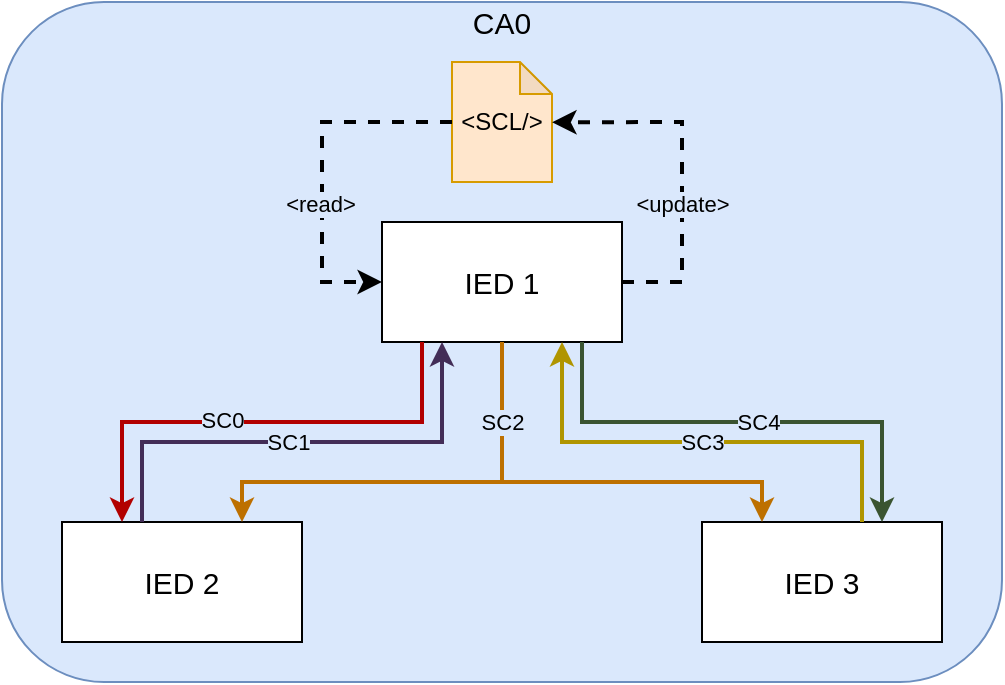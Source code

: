 <mxfile version="22.0.3" type="device">
  <diagram name="Page-1" id="y00IIp2UoIGJt-cBX9Gs">
    <mxGraphModel dx="819" dy="566" grid="1" gridSize="10" guides="1" tooltips="1" connect="1" arrows="1" fold="1" page="1" pageScale="1" pageWidth="850" pageHeight="1100" math="0" shadow="0">
      <root>
        <mxCell id="0" />
        <mxCell id="1" parent="0" />
        <mxCell id="46F2LjygqZksvKKxGrWp-1" value="" style="rounded=1;whiteSpace=wrap;html=1;fillColor=#dae8fc;strokeColor=#6c8ebf;" parent="1" vertex="1">
          <mxGeometry x="130" y="110" width="500" height="340" as="geometry" />
        </mxCell>
        <mxCell id="dyNGf72tT08rk5f2-HMs-1" value="&lt;font style=&quot;font-size: 15px;&quot;&gt;IED 1&lt;/font&gt;" style="rounded=0;whiteSpace=wrap;html=1;" parent="1" vertex="1">
          <mxGeometry x="320" y="220" width="120" height="60" as="geometry" />
        </mxCell>
        <mxCell id="dyNGf72tT08rk5f2-HMs-2" value="&amp;lt;SCL/&amp;gt;" style="shape=note;whiteSpace=wrap;html=1;backgroundOutline=1;darkOpacity=0.05;size=16;fillColor=#ffe6cc;strokeColor=#d79b00;" parent="1" vertex="1">
          <mxGeometry x="355" y="140" width="50" height="60" as="geometry" />
        </mxCell>
        <mxCell id="dyNGf72tT08rk5f2-HMs-3" value="" style="endArrow=classic;html=1;rounded=0;exitX=1;exitY=0.5;exitDx=0;exitDy=0;entryX=1.001;entryY=0.503;entryDx=0;entryDy=0;entryPerimeter=0;strokeWidth=2;dashed=1;" parent="1" source="dyNGf72tT08rk5f2-HMs-1" target="dyNGf72tT08rk5f2-HMs-2" edge="1">
          <mxGeometry width="50" height="50" relative="1" as="geometry">
            <mxPoint x="500" y="250" as="sourcePoint" />
            <mxPoint x="410" y="170" as="targetPoint" />
            <Array as="points">
              <mxPoint x="470" y="250" />
              <mxPoint x="470" y="170" />
            </Array>
          </mxGeometry>
        </mxCell>
        <mxCell id="dyNGf72tT08rk5f2-HMs-20" value="&amp;lt;update&amp;gt;" style="edgeLabel;html=1;align=center;verticalAlign=middle;resizable=0;points=[];labelBackgroundColor=#DAE8FC;" parent="dyNGf72tT08rk5f2-HMs-3" vertex="1" connectable="0">
          <mxGeometry x="-0.352" relative="1" as="geometry">
            <mxPoint y="-13" as="offset" />
          </mxGeometry>
        </mxCell>
        <mxCell id="dyNGf72tT08rk5f2-HMs-4" value="" style="endArrow=classic;html=1;rounded=0;entryX=0;entryY=0.5;entryDx=0;entryDy=0;strokeWidth=2;dashed=1;" parent="1" target="dyNGf72tT08rk5f2-HMs-1" edge="1">
          <mxGeometry width="50" height="50" relative="1" as="geometry">
            <mxPoint x="355" y="169.98" as="sourcePoint" />
            <mxPoint x="255" y="169.98" as="targetPoint" />
            <Array as="points">
              <mxPoint x="290" y="170" />
              <mxPoint x="290" y="250" />
            </Array>
          </mxGeometry>
        </mxCell>
        <mxCell id="dyNGf72tT08rk5f2-HMs-21" value="&amp;lt;read&amp;gt;" style="edgeLabel;html=1;align=center;verticalAlign=middle;resizable=0;points=[];labelBackgroundColor=#DAE8FC;" parent="dyNGf72tT08rk5f2-HMs-4" vertex="1" connectable="0">
          <mxGeometry x="0.147" y="-1" relative="1" as="geometry">
            <mxPoint y="5" as="offset" />
          </mxGeometry>
        </mxCell>
        <mxCell id="dyNGf72tT08rk5f2-HMs-5" value="&lt;font style=&quot;font-size: 15px;&quot;&gt;IED 2&lt;/font&gt;" style="rounded=0;whiteSpace=wrap;html=1;" parent="1" vertex="1">
          <mxGeometry x="160" y="370" width="120" height="60" as="geometry" />
        </mxCell>
        <mxCell id="dyNGf72tT08rk5f2-HMs-6" value="&lt;font style=&quot;font-size: 15px;&quot;&gt;IED 3&lt;/font&gt;" style="rounded=0;whiteSpace=wrap;html=1;" parent="1" vertex="1">
          <mxGeometry x="480" y="370" width="120" height="60" as="geometry" />
        </mxCell>
        <mxCell id="dyNGf72tT08rk5f2-HMs-7" value="" style="endArrow=classic;html=1;rounded=0;fillColor=#e51400;strokeColor=#B20000;strokeWidth=2;" parent="1" edge="1">
          <mxGeometry width="50" height="50" relative="1" as="geometry">
            <mxPoint x="340" y="280" as="sourcePoint" />
            <mxPoint x="190" y="370" as="targetPoint" />
            <Array as="points">
              <mxPoint x="340" y="320" />
              <mxPoint x="190" y="320" />
            </Array>
          </mxGeometry>
        </mxCell>
        <mxCell id="dyNGf72tT08rk5f2-HMs-9" value="SC0" style="edgeLabel;html=1;align=center;verticalAlign=middle;resizable=0;points=[];labelBackgroundColor=#DAE8FC;" parent="dyNGf72tT08rk5f2-HMs-7" vertex="1" connectable="0">
          <mxGeometry x="-0.0" y="-1" relative="1" as="geometry">
            <mxPoint x="-20" as="offset" />
          </mxGeometry>
        </mxCell>
        <mxCell id="dyNGf72tT08rk5f2-HMs-8" value="" style="endArrow=none;html=1;rounded=0;endFill=0;startArrow=classic;startFill=1;fillColor=#76608a;strokeColor=#432D57;strokeWidth=2;" parent="1" edge="1">
          <mxGeometry width="50" height="50" relative="1" as="geometry">
            <mxPoint x="350" y="280" as="sourcePoint" />
            <mxPoint x="200" y="370" as="targetPoint" />
            <Array as="points">
              <mxPoint x="350" y="330" />
              <mxPoint x="200" y="330" />
            </Array>
          </mxGeometry>
        </mxCell>
        <mxCell id="dyNGf72tT08rk5f2-HMs-10" value="SC1" style="edgeLabel;html=1;align=center;verticalAlign=middle;resizable=0;points=[];labelBackgroundColor=#DAE8FC;" parent="dyNGf72tT08rk5f2-HMs-8" vertex="1" connectable="0">
          <mxGeometry x="0.063" relative="1" as="geometry">
            <mxPoint as="offset" />
          </mxGeometry>
        </mxCell>
        <mxCell id="dyNGf72tT08rk5f2-HMs-11" value="" style="endArrow=classic;html=1;rounded=0;fillColor=#f0a30a;strokeColor=#BD7000;strokeWidth=2;" parent="1" edge="1">
          <mxGeometry width="50" height="50" relative="1" as="geometry">
            <mxPoint x="380" y="280" as="sourcePoint" />
            <mxPoint x="510" y="370" as="targetPoint" />
            <Array as="points">
              <mxPoint x="380" y="350" />
              <mxPoint x="510" y="350" />
            </Array>
          </mxGeometry>
        </mxCell>
        <mxCell id="dyNGf72tT08rk5f2-HMs-13" value="SC2" style="edgeLabel;html=1;align=center;verticalAlign=middle;resizable=0;points=[];labelBackgroundColor=#DAE8FC;" parent="dyNGf72tT08rk5f2-HMs-11" vertex="1" connectable="0">
          <mxGeometry x="-0.48" relative="1" as="geometry">
            <mxPoint y="-17" as="offset" />
          </mxGeometry>
        </mxCell>
        <mxCell id="dyNGf72tT08rk5f2-HMs-12" value="" style="endArrow=classic;html=1;rounded=0;fillColor=#f0a30a;strokeColor=#BD7000;strokeWidth=2;" parent="1" edge="1">
          <mxGeometry width="50" height="50" relative="1" as="geometry">
            <mxPoint x="380" y="350" as="sourcePoint" />
            <mxPoint x="250" y="370" as="targetPoint" />
            <Array as="points">
              <mxPoint x="250" y="350" />
            </Array>
          </mxGeometry>
        </mxCell>
        <mxCell id="dyNGf72tT08rk5f2-HMs-14" value="" style="endArrow=classic;html=1;rounded=0;fillColor=#e3c800;strokeColor=#B09500;strokeWidth=2;" parent="1" edge="1">
          <mxGeometry width="50" height="50" relative="1" as="geometry">
            <mxPoint x="560" y="370" as="sourcePoint" />
            <mxPoint x="410" y="280" as="targetPoint" />
            <Array as="points">
              <mxPoint x="560" y="330" />
              <mxPoint x="410" y="330" />
            </Array>
          </mxGeometry>
        </mxCell>
        <mxCell id="dyNGf72tT08rk5f2-HMs-18" value="SC3" style="edgeLabel;html=1;align=center;verticalAlign=middle;resizable=0;points=[];labelBackgroundColor=#DAE8FC;" parent="dyNGf72tT08rk5f2-HMs-14" vertex="1" connectable="0">
          <mxGeometry x="0.004" relative="1" as="geometry">
            <mxPoint as="offset" />
          </mxGeometry>
        </mxCell>
        <mxCell id="dyNGf72tT08rk5f2-HMs-16" value="" style="endArrow=none;html=1;rounded=0;endFill=0;startArrow=classic;startFill=1;fillColor=#6d8764;strokeColor=#3A5431;strokeWidth=2;" parent="1" edge="1">
          <mxGeometry width="50" height="50" relative="1" as="geometry">
            <mxPoint x="570" y="370" as="sourcePoint" />
            <mxPoint x="420" y="280" as="targetPoint" />
            <Array as="points">
              <mxPoint x="570" y="320" />
              <mxPoint x="420" y="320" />
            </Array>
          </mxGeometry>
        </mxCell>
        <mxCell id="dyNGf72tT08rk5f2-HMs-19" value="SC4" style="edgeLabel;html=1;align=center;verticalAlign=middle;resizable=0;points=[];labelBackgroundColor=#DAE8FC;" parent="dyNGf72tT08rk5f2-HMs-16" vertex="1" connectable="0">
          <mxGeometry x="-0.061" relative="1" as="geometry">
            <mxPoint as="offset" />
          </mxGeometry>
        </mxCell>
        <mxCell id="46F2LjygqZksvKKxGrWp-2" value="CA0" style="text;html=1;strokeColor=none;fillColor=none;align=center;verticalAlign=middle;whiteSpace=wrap;rounded=0;fontSize=15;" parent="1" vertex="1">
          <mxGeometry x="140" y="110" width="480" height="20" as="geometry" />
        </mxCell>
      </root>
    </mxGraphModel>
  </diagram>
</mxfile>
